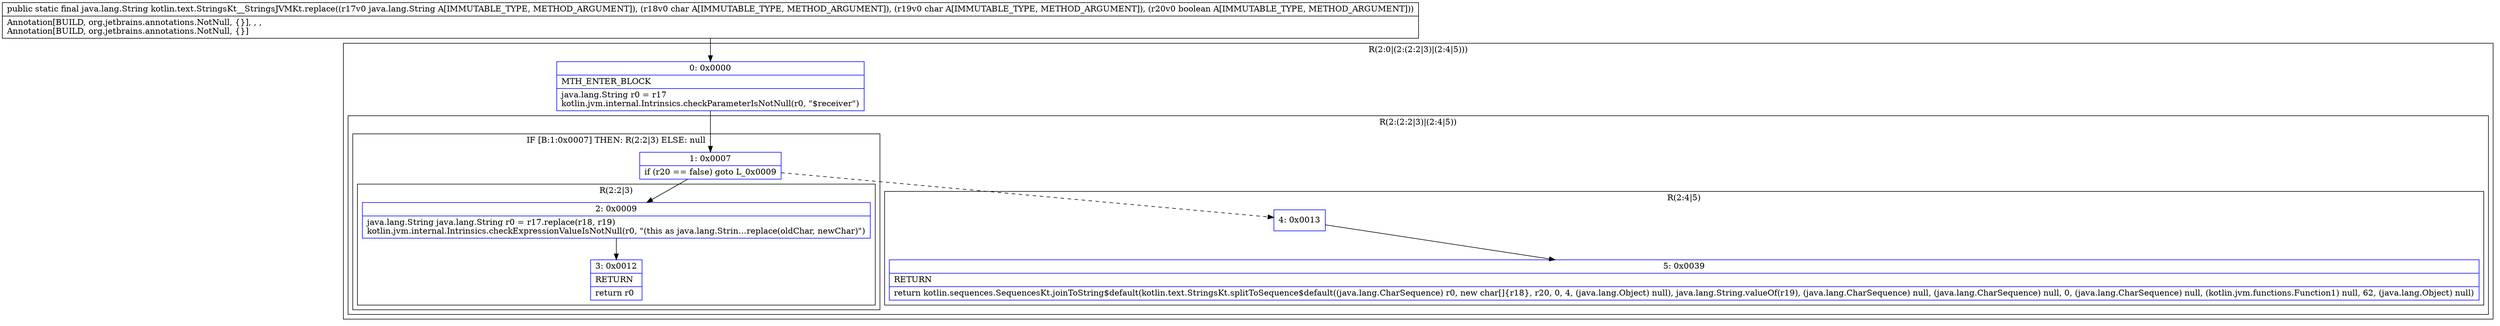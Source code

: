 digraph "CFG forkotlin.text.StringsKt__StringsJVMKt.replace(Ljava\/lang\/String;CCZ)Ljava\/lang\/String;" {
subgraph cluster_Region_596040165 {
label = "R(2:0|(2:(2:2|3)|(2:4|5)))";
node [shape=record,color=blue];
Node_0 [shape=record,label="{0\:\ 0x0000|MTH_ENTER_BLOCK\l|java.lang.String r0 = r17\lkotlin.jvm.internal.Intrinsics.checkParameterIsNotNull(r0, \"$receiver\")\l}"];
subgraph cluster_Region_581533708 {
label = "R(2:(2:2|3)|(2:4|5))";
node [shape=record,color=blue];
subgraph cluster_IfRegion_1363379741 {
label = "IF [B:1:0x0007] THEN: R(2:2|3) ELSE: null";
node [shape=record,color=blue];
Node_1 [shape=record,label="{1\:\ 0x0007|if (r20 == false) goto L_0x0009\l}"];
subgraph cluster_Region_1778254587 {
label = "R(2:2|3)";
node [shape=record,color=blue];
Node_2 [shape=record,label="{2\:\ 0x0009|java.lang.String java.lang.String r0 = r17.replace(r18, r19)\lkotlin.jvm.internal.Intrinsics.checkExpressionValueIsNotNull(r0, \"(this as java.lang.Strin…replace(oldChar, newChar)\")\l}"];
Node_3 [shape=record,label="{3\:\ 0x0012|RETURN\l|return r0\l}"];
}
}
subgraph cluster_Region_341991728 {
label = "R(2:4|5)";
node [shape=record,color=blue];
Node_4 [shape=record,label="{4\:\ 0x0013}"];
Node_5 [shape=record,label="{5\:\ 0x0039|RETURN\l|return kotlin.sequences.SequencesKt.joinToString$default(kotlin.text.StringsKt.splitToSequence$default((java.lang.CharSequence) r0, new char[]\{r18\}, r20, 0, 4, (java.lang.Object) null), java.lang.String.valueOf(r19), (java.lang.CharSequence) null, (java.lang.CharSequence) null, 0, (java.lang.CharSequence) null, (kotlin.jvm.functions.Function1) null, 62, (java.lang.Object) null)\l}"];
}
}
}
MethodNode[shape=record,label="{public static final java.lang.String kotlin.text.StringsKt__StringsJVMKt.replace((r17v0 java.lang.String A[IMMUTABLE_TYPE, METHOD_ARGUMENT]), (r18v0 char A[IMMUTABLE_TYPE, METHOD_ARGUMENT]), (r19v0 char A[IMMUTABLE_TYPE, METHOD_ARGUMENT]), (r20v0 boolean A[IMMUTABLE_TYPE, METHOD_ARGUMENT]))  | Annotation[BUILD, org.jetbrains.annotations.NotNull, \{\}], , , \lAnnotation[BUILD, org.jetbrains.annotations.NotNull, \{\}]\l}"];
MethodNode -> Node_0;
Node_0 -> Node_1;
Node_1 -> Node_2;
Node_1 -> Node_4[style=dashed];
Node_2 -> Node_3;
Node_4 -> Node_5;
}


